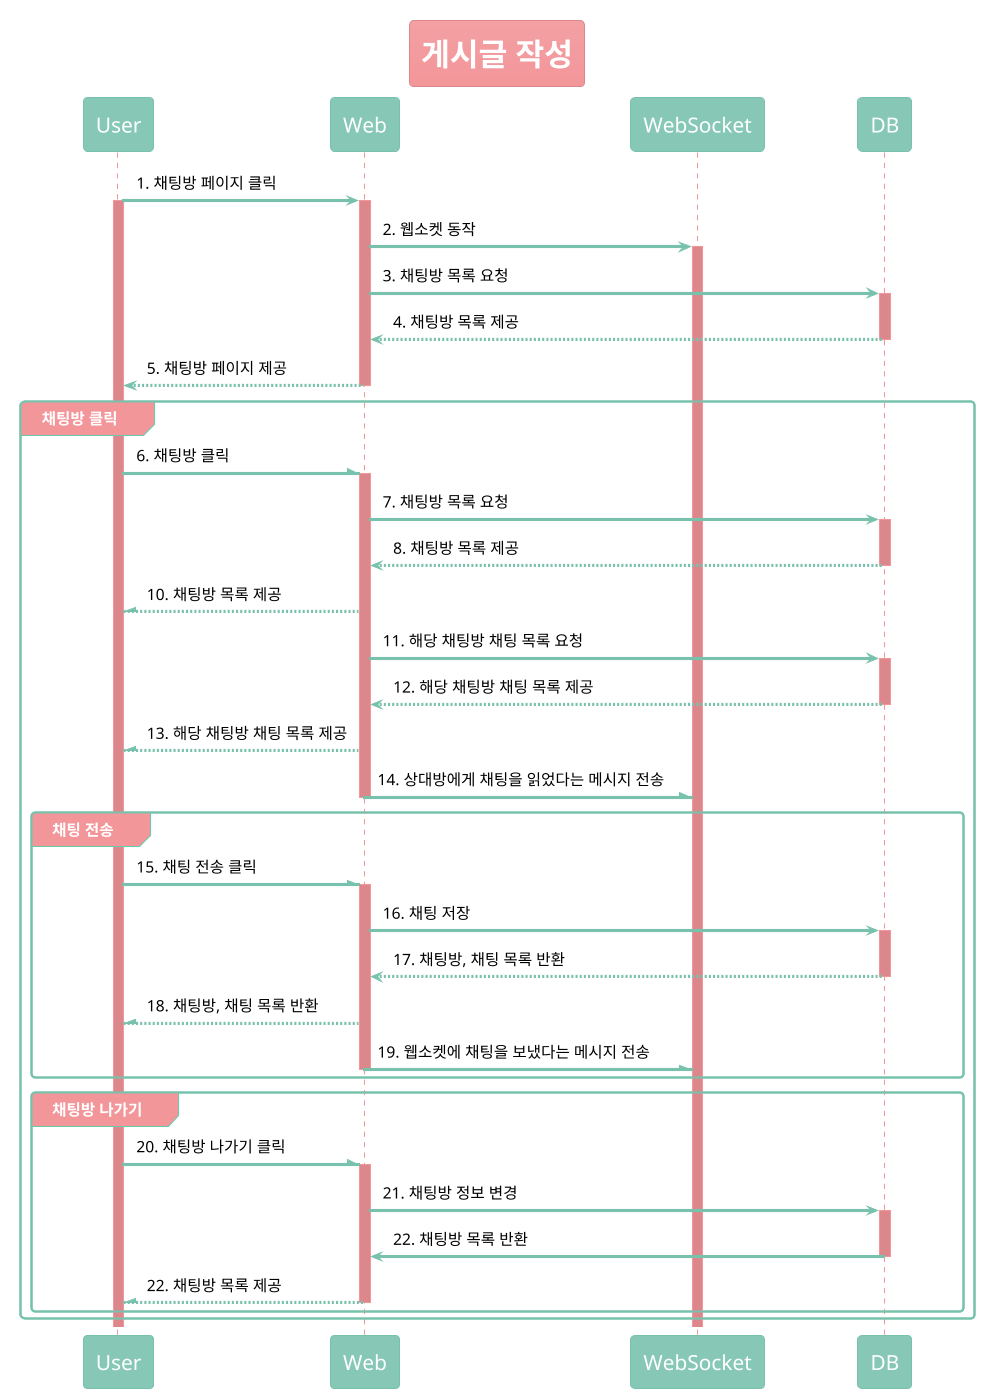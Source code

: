 @startuml
 !theme minty
<style>
root {
    FontName 나눔고딕
    FontSize 15
    FontColor black
}

title {
    FontSize 30
    FontColor white
}

participant {
    FontName 나눔고딕 ExtraBold
    FontSize 20
    FontColor white
}

group  {
    BackgroundColor white
    LineThickness 2
    LineStyle 0
    padding 50
    margin 50
}

groupHeader {
    FontSize 15
    FontColor white
    LineColor MediumAquaMarine
}
</style>

participant User as U
participant "Web" as W
participant "WebSocket" as WS
participant "DB" as D

title 게시글 작성 

U -> W : 1. 채팅방 페이지 클릭
activate U
activate W
W -> WS : 2. 웹소켓 동작 
activate WS

W -> D : 3. 채팅방 목록 요청
activate D
D --> W : 4. 채팅방 목록 제공
deactivate D

W --> U : 5. 채팅방 페이지 제공
deactivate W

group 채팅방 클릭
U -\ W : 6. 채팅방 클릭
activate W 
W -> D : 7. 채팅방 목록 요청
activate D
D --> W : 8. 채팅방 목록 제공
deactivate D
W --\ U : 10. 채팅방 목록 제공
W -> D : 11. 해당 채팅방 채팅 목록 요청
activate D
D --> W : 12. 해당 채팅방 채팅 목록 제공
deactivate D
W --\ U : 13. 해당 채팅방 채팅 목록 제공

W -\ WS : 14. 상대방에게 채팅을 읽었다는 메시지 전송
deactivate W

group 채팅 전송
U -\ W : 15. 채팅 전송 클릭
activate W
W -> D : 16. 채팅 저장
activate D
D --> W : 17. 채팅방, 채팅 목록 반환
deactivate D
W --\ U : 18. 채팅방, 채팅 목록 반환
W -\ WS : 19. 웹소켓에 채팅을 보냈다는 메시지 전송
deactivate W
end group

group 채팅방 나가기
U -\ W : 20. 채팅방 나가기 클릭
activate W
W -> D : 21. 채팅방 정보 변경
activate D
D -> W : 22. 채팅방 목록 반환
deactivate D
W --\ U : 22. 채팅방 목록 제공
deactivate W
end group

end group
@enduml
